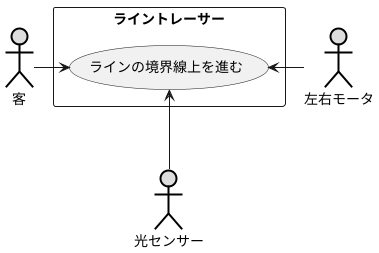 @startuml ライントレーサーユースケース図
' left to right direction
actor 客#DDDDDD;line:black;line.bold;
actor 左右モータ#DDDDDD;line:black;line.bold;
actor 光センサー#DDDDDD;line:black;line.bold;

rectangle ライントレーサー {
usecase ラインの境界線上を進む as li
}
客 -right-> li
左右モータ -left-> li
光センサー -up->li
@enduml
